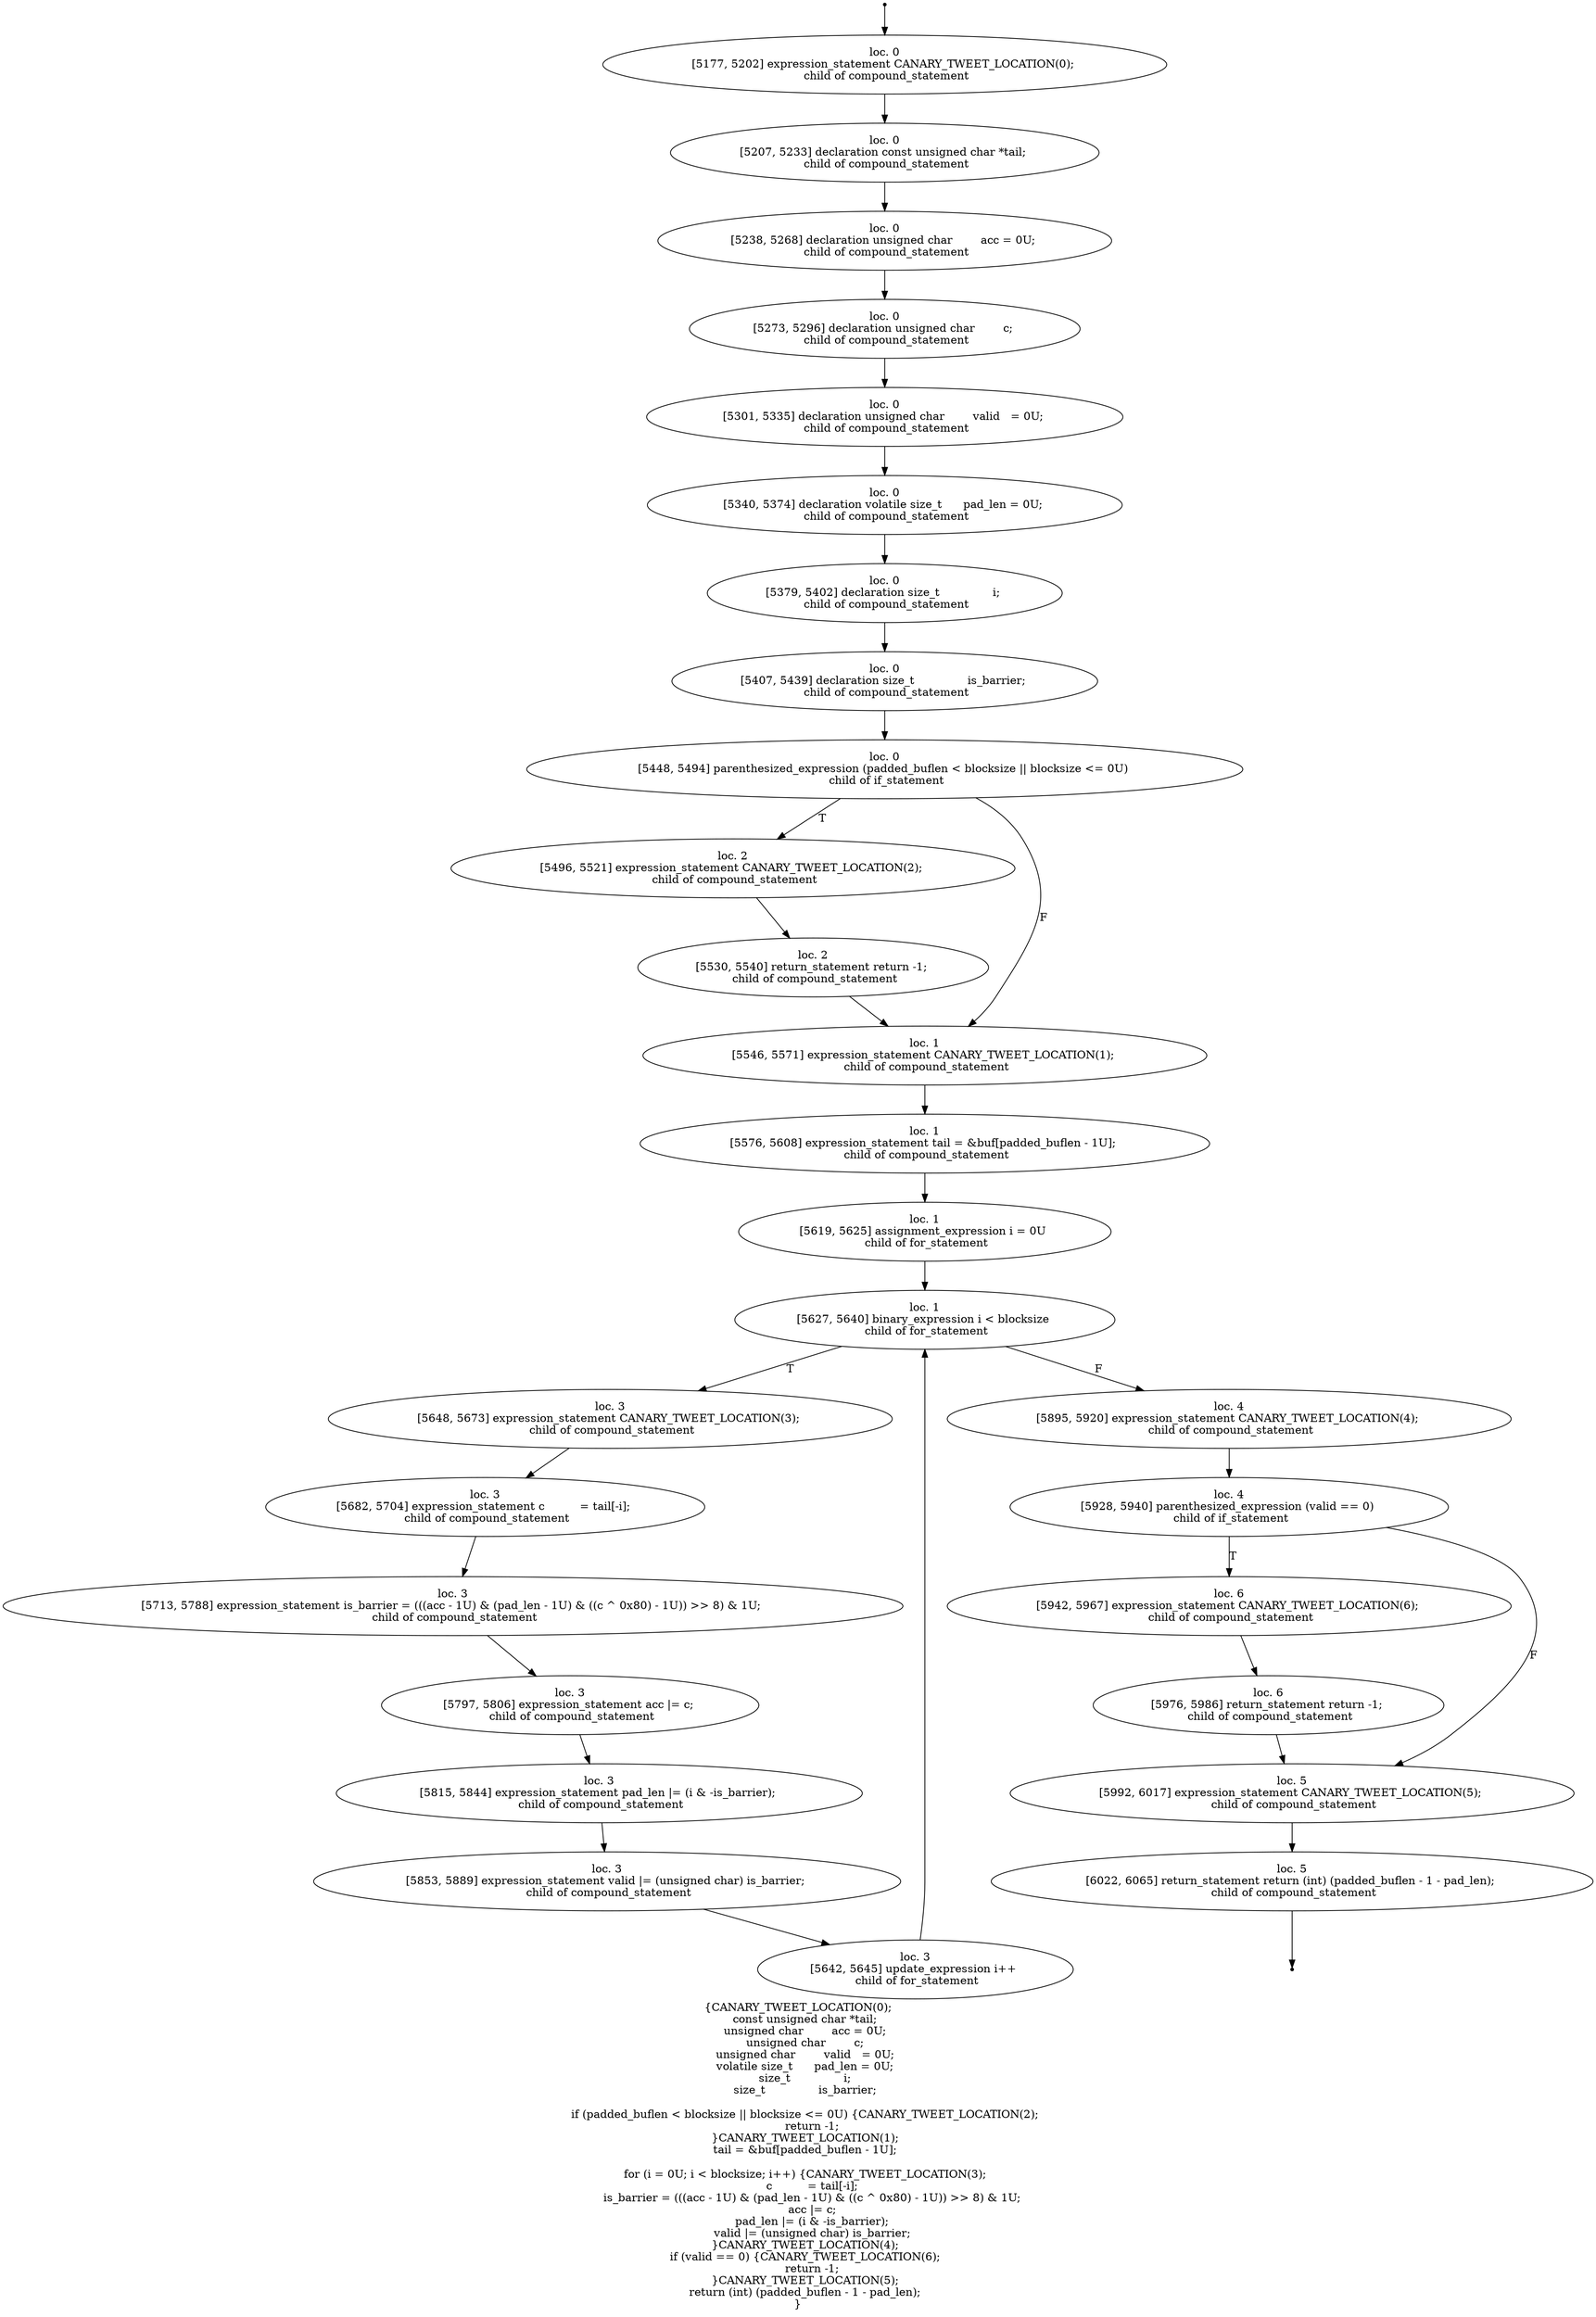 digraph hydro_unpad_8 {
	initial [shape=point]
	initial -> "loc. 0
[5177, 5202] expression_statement CANARY_TWEET_LOCATION(0); 
 child of compound_statement"
	final [shape=point]
	"loc. 5
[6022, 6065] return_statement return (int) (padded_buflen - 1 - pad_len); 
 child of compound_statement" -> final
	"loc. 0
[5177, 5202] expression_statement CANARY_TWEET_LOCATION(0); 
 child of compound_statement"
	"loc. 0
[5177, 5202] expression_statement CANARY_TWEET_LOCATION(0); 
 child of compound_statement" -> "loc. 0
[5207, 5233] declaration const unsigned char *tail; 
 child of compound_statement"
	"loc. 0
[5207, 5233] declaration const unsigned char *tail; 
 child of compound_statement"
	"loc. 0
[5207, 5233] declaration const unsigned char *tail; 
 child of compound_statement" -> "loc. 0
[5238, 5268] declaration unsigned char        acc = 0U; 
 child of compound_statement"
	"loc. 0
[5238, 5268] declaration unsigned char        acc = 0U; 
 child of compound_statement"
	"loc. 0
[5238, 5268] declaration unsigned char        acc = 0U; 
 child of compound_statement" -> "loc. 0
[5273, 5296] declaration unsigned char        c; 
 child of compound_statement"
	"loc. 0
[5273, 5296] declaration unsigned char        c; 
 child of compound_statement"
	"loc. 0
[5273, 5296] declaration unsigned char        c; 
 child of compound_statement" -> "loc. 0
[5301, 5335] declaration unsigned char        valid   = 0U; 
 child of compound_statement"
	"loc. 0
[5301, 5335] declaration unsigned char        valid   = 0U; 
 child of compound_statement"
	"loc. 0
[5301, 5335] declaration unsigned char        valid   = 0U; 
 child of compound_statement" -> "loc. 0
[5340, 5374] declaration volatile size_t      pad_len = 0U; 
 child of compound_statement"
	"loc. 0
[5340, 5374] declaration volatile size_t      pad_len = 0U; 
 child of compound_statement"
	"loc. 0
[5340, 5374] declaration volatile size_t      pad_len = 0U; 
 child of compound_statement" -> "loc. 0
[5379, 5402] declaration size_t               i; 
 child of compound_statement"
	"loc. 0
[5379, 5402] declaration size_t               i; 
 child of compound_statement"
	"loc. 0
[5379, 5402] declaration size_t               i; 
 child of compound_statement" -> "loc. 0
[5407, 5439] declaration size_t               is_barrier; 
 child of compound_statement"
	"loc. 0
[5407, 5439] declaration size_t               is_barrier; 
 child of compound_statement"
	"loc. 0
[5407, 5439] declaration size_t               is_barrier; 
 child of compound_statement" -> "loc. 0
[5448, 5494] parenthesized_expression (padded_buflen < blocksize || blocksize <= 0U) 
 child of if_statement"
	"loc. 0
[5448, 5494] parenthesized_expression (padded_buflen < blocksize || blocksize <= 0U) 
 child of if_statement"
	"loc. 0
[5448, 5494] parenthesized_expression (padded_buflen < blocksize || blocksize <= 0U) 
 child of if_statement" -> "loc. 2
[5496, 5521] expression_statement CANARY_TWEET_LOCATION(2); 
 child of compound_statement" [label=T]
	"loc. 0
[5448, 5494] parenthesized_expression (padded_buflen < blocksize || blocksize <= 0U) 
 child of if_statement" -> "loc. 1
[5546, 5571] expression_statement CANARY_TWEET_LOCATION(1); 
 child of compound_statement" [label=F]
	"loc. 2
[5496, 5521] expression_statement CANARY_TWEET_LOCATION(2); 
 child of compound_statement"
	"loc. 2
[5496, 5521] expression_statement CANARY_TWEET_LOCATION(2); 
 child of compound_statement" -> "loc. 2
[5530, 5540] return_statement return -1; 
 child of compound_statement"
	"loc. 1
[5546, 5571] expression_statement CANARY_TWEET_LOCATION(1); 
 child of compound_statement"
	"loc. 1
[5546, 5571] expression_statement CANARY_TWEET_LOCATION(1); 
 child of compound_statement" -> "loc. 1
[5576, 5608] expression_statement tail = &buf[padded_buflen - 1U]; 
 child of compound_statement"
	"loc. 2
[5530, 5540] return_statement return -1; 
 child of compound_statement"
	"loc. 2
[5530, 5540] return_statement return -1; 
 child of compound_statement" -> "loc. 1
[5546, 5571] expression_statement CANARY_TWEET_LOCATION(1); 
 child of compound_statement"
	"loc. 1
[5576, 5608] expression_statement tail = &buf[padded_buflen - 1U]; 
 child of compound_statement"
	"loc. 1
[5576, 5608] expression_statement tail = &buf[padded_buflen - 1U]; 
 child of compound_statement" -> "loc. 1
[5619, 5625] assignment_expression i = 0U 
 child of for_statement"
	"loc. 1
[5619, 5625] assignment_expression i = 0U 
 child of for_statement"
	"loc. 1
[5619, 5625] assignment_expression i = 0U 
 child of for_statement" -> "loc. 1
[5627, 5640] binary_expression i < blocksize 
 child of for_statement"
	"loc. 1
[5627, 5640] binary_expression i < blocksize 
 child of for_statement"
	"loc. 1
[5627, 5640] binary_expression i < blocksize 
 child of for_statement" -> "loc. 3
[5648, 5673] expression_statement CANARY_TWEET_LOCATION(3); 
 child of compound_statement" [label=T]
	"loc. 1
[5627, 5640] binary_expression i < blocksize 
 child of for_statement" -> "loc. 4
[5895, 5920] expression_statement CANARY_TWEET_LOCATION(4); 
 child of compound_statement" [label=F]
	"loc. 3
[5648, 5673] expression_statement CANARY_TWEET_LOCATION(3); 
 child of compound_statement"
	"loc. 3
[5648, 5673] expression_statement CANARY_TWEET_LOCATION(3); 
 child of compound_statement" -> "loc. 3
[5682, 5704] expression_statement c          = tail[-i]; 
 child of compound_statement"
	"loc. 4
[5895, 5920] expression_statement CANARY_TWEET_LOCATION(4); 
 child of compound_statement"
	"loc. 4
[5895, 5920] expression_statement CANARY_TWEET_LOCATION(4); 
 child of compound_statement" -> "loc. 4
[5928, 5940] parenthesized_expression (valid == 0) 
 child of if_statement"
	"loc. 3
[5642, 5645] update_expression i++ 
 child of for_statement"
	"loc. 3
[5642, 5645] update_expression i++ 
 child of for_statement" -> "loc. 1
[5627, 5640] binary_expression i < blocksize 
 child of for_statement"
	"loc. 3
[5682, 5704] expression_statement c          = tail[-i]; 
 child of compound_statement"
	"loc. 3
[5682, 5704] expression_statement c          = tail[-i]; 
 child of compound_statement" -> "loc. 3
[5713, 5788] expression_statement is_barrier = (((acc - 1U) & (pad_len - 1U) & ((c ^ 0x80) - 1U)) >> 8) & 1U; 
 child of compound_statement"
	"loc. 3
[5713, 5788] expression_statement is_barrier = (((acc - 1U) & (pad_len - 1U) & ((c ^ 0x80) - 1U)) >> 8) & 1U; 
 child of compound_statement"
	"loc. 3
[5713, 5788] expression_statement is_barrier = (((acc - 1U) & (pad_len - 1U) & ((c ^ 0x80) - 1U)) >> 8) & 1U; 
 child of compound_statement" -> "loc. 3
[5797, 5806] expression_statement acc |= c; 
 child of compound_statement"
	"loc. 3
[5797, 5806] expression_statement acc |= c; 
 child of compound_statement"
	"loc. 3
[5797, 5806] expression_statement acc |= c; 
 child of compound_statement" -> "loc. 3
[5815, 5844] expression_statement pad_len |= (i & -is_barrier); 
 child of compound_statement"
	"loc. 3
[5815, 5844] expression_statement pad_len |= (i & -is_barrier); 
 child of compound_statement"
	"loc. 3
[5815, 5844] expression_statement pad_len |= (i & -is_barrier); 
 child of compound_statement" -> "loc. 3
[5853, 5889] expression_statement valid |= (unsigned char) is_barrier; 
 child of compound_statement"
	"loc. 3
[5853, 5889] expression_statement valid |= (unsigned char) is_barrier; 
 child of compound_statement"
	"loc. 3
[5853, 5889] expression_statement valid |= (unsigned char) is_barrier; 
 child of compound_statement" -> "loc. 3
[5642, 5645] update_expression i++ 
 child of for_statement"
	"loc. 4
[5928, 5940] parenthesized_expression (valid == 0) 
 child of if_statement"
	"loc. 4
[5928, 5940] parenthesized_expression (valid == 0) 
 child of if_statement" -> "loc. 6
[5942, 5967] expression_statement CANARY_TWEET_LOCATION(6); 
 child of compound_statement" [label=T]
	"loc. 4
[5928, 5940] parenthesized_expression (valid == 0) 
 child of if_statement" -> "loc. 5
[5992, 6017] expression_statement CANARY_TWEET_LOCATION(5); 
 child of compound_statement" [label=F]
	"loc. 6
[5942, 5967] expression_statement CANARY_TWEET_LOCATION(6); 
 child of compound_statement"
	"loc. 6
[5942, 5967] expression_statement CANARY_TWEET_LOCATION(6); 
 child of compound_statement" -> "loc. 6
[5976, 5986] return_statement return -1; 
 child of compound_statement"
	"loc. 5
[5992, 6017] expression_statement CANARY_TWEET_LOCATION(5); 
 child of compound_statement"
	"loc. 5
[5992, 6017] expression_statement CANARY_TWEET_LOCATION(5); 
 child of compound_statement" -> "loc. 5
[6022, 6065] return_statement return (int) (padded_buflen - 1 - pad_len); 
 child of compound_statement"
	"loc. 6
[5976, 5986] return_statement return -1; 
 child of compound_statement"
	"loc. 6
[5976, 5986] return_statement return -1; 
 child of compound_statement" -> "loc. 5
[5992, 6017] expression_statement CANARY_TWEET_LOCATION(5); 
 child of compound_statement"
	"loc. 5
[6022, 6065] return_statement return (int) (padded_buflen - 1 - pad_len); 
 child of compound_statement"
	label="{CANARY_TWEET_LOCATION(0);
    const unsigned char *tail;
    unsigned char        acc = 0U;
    unsigned char        c;
    unsigned char        valid   = 0U;
    volatile size_t      pad_len = 0U;
    size_t               i;
    size_t               is_barrier;

    if (padded_buflen < blocksize || blocksize <= 0U) {CANARY_TWEET_LOCATION(2);
        return -1;
    }CANARY_TWEET_LOCATION(1);
    tail = &buf[padded_buflen - 1U];

    for (i = 0U; i < blocksize; i++) {CANARY_TWEET_LOCATION(3);
        c          = tail[-i];
        is_barrier = (((acc - 1U) & (pad_len - 1U) & ((c ^ 0x80) - 1U)) >> 8) & 1U;
        acc |= c;
        pad_len |= (i & -is_barrier);
        valid |= (unsigned char) is_barrier;
    }CANARY_TWEET_LOCATION(4);
    if (valid == 0) {CANARY_TWEET_LOCATION(6);
        return -1;
    }CANARY_TWEET_LOCATION(5);
    return (int) (padded_buflen - 1 - pad_len);
}"
}
